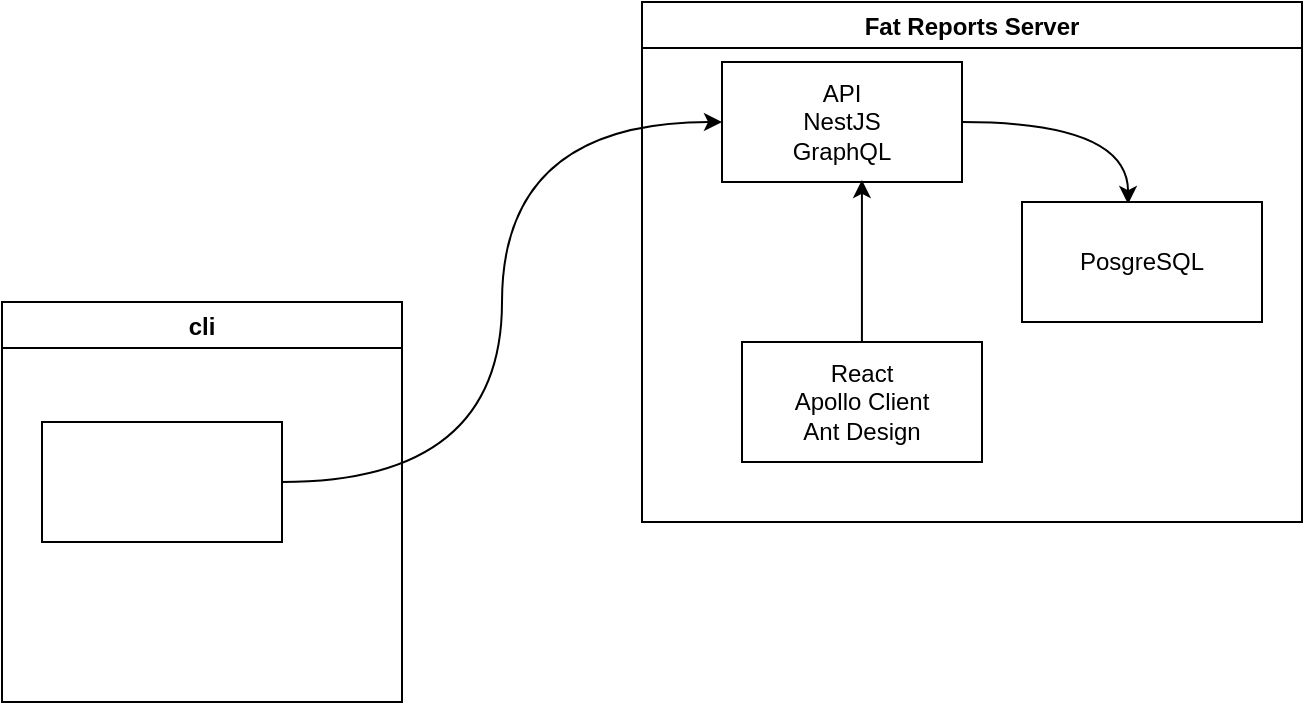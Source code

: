 <mxfile version="13.6.5" pages="2">
    <diagram id="w-jc0UcXMxLVUEvGDTiF" name="Page-1">
        <mxGraphModel dx="1066" dy="804" grid="1" gridSize="10" guides="1" tooltips="1" connect="1" arrows="1" fold="1" page="1" pageScale="1" pageWidth="827" pageHeight="1169" math="0" shadow="0">
            <root>
                <mxCell id="0"/>
                <mxCell id="1" parent="0"/>
                <mxCell id="2" value="Fat Reports Server" style="swimlane;" vertex="1" parent="1">
                    <mxGeometry x="350" y="160" width="330" height="260" as="geometry"/>
                </mxCell>
                <mxCell id="10" style="edgeStyle=orthogonalEdgeStyle;curved=1;rounded=0;orthogonalLoop=1;jettySize=auto;html=1;entryX=0.442;entryY=0.017;entryDx=0;entryDy=0;entryPerimeter=0;" edge="1" parent="2" source="3" target="9">
                    <mxGeometry relative="1" as="geometry"/>
                </mxCell>
                <mxCell id="3" value="API&lt;br&gt;NestJS&lt;br&gt;GraphQL" style="rounded=0;whiteSpace=wrap;html=1;" vertex="1" parent="2">
                    <mxGeometry x="40" y="30" width="120" height="60" as="geometry"/>
                </mxCell>
                <mxCell id="8" style="edgeStyle=orthogonalEdgeStyle;curved=1;rounded=0;orthogonalLoop=1;jettySize=auto;html=1;entryX=0.583;entryY=0.983;entryDx=0;entryDy=0;entryPerimeter=0;" edge="1" parent="2" source="7" target="3">
                    <mxGeometry relative="1" as="geometry"/>
                </mxCell>
                <mxCell id="7" value="React&lt;br&gt;Apollo Client&lt;br&gt;Ant Design" style="rounded=0;whiteSpace=wrap;html=1;" vertex="1" parent="2">
                    <mxGeometry x="50" y="170" width="120" height="60" as="geometry"/>
                </mxCell>
                <mxCell id="9" value="PosgreSQL" style="rounded=0;whiteSpace=wrap;html=1;" vertex="1" parent="2">
                    <mxGeometry x="190" y="100" width="120" height="60" as="geometry"/>
                </mxCell>
                <mxCell id="4" value="cli" style="swimlane;" vertex="1" parent="1">
                    <mxGeometry x="30" y="310" width="200" height="200" as="geometry"/>
                </mxCell>
                <mxCell id="5" value="" style="rounded=0;whiteSpace=wrap;html=1;" vertex="1" parent="4">
                    <mxGeometry x="20" y="60" width="120" height="60" as="geometry"/>
                </mxCell>
                <mxCell id="6" style="edgeStyle=orthogonalEdgeStyle;rounded=0;orthogonalLoop=1;jettySize=auto;html=1;entryX=0;entryY=0.5;entryDx=0;entryDy=0;curved=1;" edge="1" parent="1" source="5" target="3">
                    <mxGeometry relative="1" as="geometry"/>
                </mxCell>
            </root>
        </mxGraphModel>
    </diagram>
    <diagram id="SOs4di-bVKUFtLnmZ9ic" name="Page-2">
        <mxGraphModel dx="1715" dy="670" grid="1" gridSize="10" guides="1" tooltips="1" connect="1" arrows="1" fold="1" page="1" pageScale="1" pageWidth="827" pageHeight="1169" math="0" shadow="0">
            <root>
                <mxCell id="ukcQqXjkY2D-aGrSu4eJ-0"/>
                <mxCell id="ukcQqXjkY2D-aGrSu4eJ-1" parent="ukcQqXjkY2D-aGrSu4eJ-0"/>
                <mxCell id="ukcQqXjkY2D-aGrSu4eJ-58" style="edgeStyle=orthogonalEdgeStyle;curved=1;rounded=0;orthogonalLoop=1;jettySize=auto;html=1;exitX=0.5;exitY=1;exitDx=0;exitDy=0;" edge="1" parent="ukcQqXjkY2D-aGrSu4eJ-1" source="ukcQqXjkY2D-aGrSu4eJ-15" target="ukcQqXjkY2D-aGrSu4eJ-28">
                    <mxGeometry relative="1" as="geometry"/>
                </mxCell>
                <mxCell id="ukcQqXjkY2D-aGrSu4eJ-15" value="TestScript" style="shape=table;startSize=30;container=1;collapsible=1;childLayout=tableLayout;fixedRows=1;rowLines=0;fontStyle=1;align=center;resizeLast=1;" vertex="1" parent="ukcQqXjkY2D-aGrSu4eJ-1">
                    <mxGeometry x="90" y="270" width="180" height="160" as="geometry"/>
                </mxCell>
                <mxCell id="ukcQqXjkY2D-aGrSu4eJ-16" value="" style="shape=partialRectangle;collapsible=0;dropTarget=0;pointerEvents=0;fillColor=none;top=0;left=0;bottom=1;right=0;points=[[0,0.5],[1,0.5]];portConstraint=eastwest;" vertex="1" parent="ukcQqXjkY2D-aGrSu4eJ-15">
                    <mxGeometry y="30" width="180" height="30" as="geometry"/>
                </mxCell>
                <mxCell id="ukcQqXjkY2D-aGrSu4eJ-17" value="PK" style="shape=partialRectangle;connectable=0;fillColor=none;top=0;left=0;bottom=0;right=0;fontStyle=1;overflow=hidden;" vertex="1" parent="ukcQqXjkY2D-aGrSu4eJ-16">
                    <mxGeometry width="30" height="30" as="geometry"/>
                </mxCell>
                <mxCell id="ukcQqXjkY2D-aGrSu4eJ-18" value="id" style="shape=partialRectangle;connectable=0;fillColor=none;top=0;left=0;bottom=0;right=0;align=left;spacingLeft=6;fontStyle=5;overflow=hidden;" vertex="1" parent="ukcQqXjkY2D-aGrSu4eJ-16">
                    <mxGeometry x="30" width="150" height="30" as="geometry"/>
                </mxCell>
                <mxCell id="ukcQqXjkY2D-aGrSu4eJ-19" value="" style="shape=partialRectangle;collapsible=0;dropTarget=0;pointerEvents=0;fillColor=none;top=0;left=0;bottom=0;right=0;points=[[0,0.5],[1,0.5]];portConstraint=eastwest;" vertex="1" parent="ukcQqXjkY2D-aGrSu4eJ-15">
                    <mxGeometry y="60" width="180" height="30" as="geometry"/>
                </mxCell>
                <mxCell id="ukcQqXjkY2D-aGrSu4eJ-20" value="" style="shape=partialRectangle;connectable=0;fillColor=none;top=0;left=0;bottom=0;right=0;editable=1;overflow=hidden;" vertex="1" parent="ukcQqXjkY2D-aGrSu4eJ-19">
                    <mxGeometry width="30" height="30" as="geometry"/>
                </mxCell>
                <mxCell id="ukcQqXjkY2D-aGrSu4eJ-21" value="test_suite_id" style="shape=partialRectangle;connectable=0;fillColor=none;top=0;left=0;bottom=0;right=0;align=left;spacingLeft=6;overflow=hidden;" vertex="1" parent="ukcQqXjkY2D-aGrSu4eJ-19">
                    <mxGeometry x="30" width="150" height="30" as="geometry"/>
                </mxCell>
                <mxCell id="ukcQqXjkY2D-aGrSu4eJ-22" value="" style="shape=partialRectangle;collapsible=0;dropTarget=0;pointerEvents=0;fillColor=none;top=0;left=0;bottom=0;right=0;points=[[0,0.5],[1,0.5]];portConstraint=eastwest;" vertex="1" parent="ukcQqXjkY2D-aGrSu4eJ-15">
                    <mxGeometry y="90" width="180" height="30" as="geometry"/>
                </mxCell>
                <mxCell id="ukcQqXjkY2D-aGrSu4eJ-23" value="" style="shape=partialRectangle;connectable=0;fillColor=none;top=0;left=0;bottom=0;right=0;editable=1;overflow=hidden;" vertex="1" parent="ukcQqXjkY2D-aGrSu4eJ-22">
                    <mxGeometry width="30" height="30" as="geometry"/>
                </mxCell>
                <mxCell id="ukcQqXjkY2D-aGrSu4eJ-24" value="name" style="shape=partialRectangle;connectable=0;fillColor=none;top=0;left=0;bottom=0;right=0;align=left;spacingLeft=6;overflow=hidden;" vertex="1" parent="ukcQqXjkY2D-aGrSu4eJ-22">
                    <mxGeometry x="30" width="150" height="30" as="geometry"/>
                </mxCell>
                <mxCell id="ukcQqXjkY2D-aGrSu4eJ-25" value="" style="shape=partialRectangle;collapsible=0;dropTarget=0;pointerEvents=0;fillColor=none;top=0;left=0;bottom=0;right=0;points=[[0,0.5],[1,0.5]];portConstraint=eastwest;" vertex="1" parent="ukcQqXjkY2D-aGrSu4eJ-15">
                    <mxGeometry y="120" width="180" height="30" as="geometry"/>
                </mxCell>
                <mxCell id="ukcQqXjkY2D-aGrSu4eJ-26" value="" style="shape=partialRectangle;connectable=0;fillColor=none;top=0;left=0;bottom=0;right=0;editable=1;overflow=hidden;" vertex="1" parent="ukcQqXjkY2D-aGrSu4eJ-25">
                    <mxGeometry width="30" height="30" as="geometry"/>
                </mxCell>
                <mxCell id="ukcQqXjkY2D-aGrSu4eJ-27" value="category" style="shape=partialRectangle;connectable=0;fillColor=none;top=0;left=0;bottom=0;right=0;align=left;spacingLeft=6;overflow=hidden;" vertex="1" parent="ukcQqXjkY2D-aGrSu4eJ-25">
                    <mxGeometry x="30" width="150" height="30" as="geometry"/>
                </mxCell>
                <mxCell id="ukcQqXjkY2D-aGrSu4eJ-28" value="TestRun" style="shape=table;startSize=30;container=1;collapsible=1;childLayout=tableLayout;fixedRows=1;rowLines=0;fontStyle=1;align=center;resizeLast=1;" vertex="1" parent="ukcQqXjkY2D-aGrSu4eJ-1">
                    <mxGeometry x="80" y="505" width="180" height="220" as="geometry"/>
                </mxCell>
                <mxCell id="ukcQqXjkY2D-aGrSu4eJ-29" value="" style="shape=partialRectangle;collapsible=0;dropTarget=0;pointerEvents=0;fillColor=none;top=0;left=0;bottom=1;right=0;points=[[0,0.5],[1,0.5]];portConstraint=eastwest;" vertex="1" parent="ukcQqXjkY2D-aGrSu4eJ-28">
                    <mxGeometry y="30" width="180" height="30" as="geometry"/>
                </mxCell>
                <mxCell id="ukcQqXjkY2D-aGrSu4eJ-30" value="PK" style="shape=partialRectangle;connectable=0;fillColor=none;top=0;left=0;bottom=0;right=0;fontStyle=1;overflow=hidden;" vertex="1" parent="ukcQqXjkY2D-aGrSu4eJ-29">
                    <mxGeometry width="30" height="30" as="geometry"/>
                </mxCell>
                <mxCell id="ukcQqXjkY2D-aGrSu4eJ-31" value="id" style="shape=partialRectangle;connectable=0;fillColor=none;top=0;left=0;bottom=0;right=0;align=left;spacingLeft=6;fontStyle=5;overflow=hidden;" vertex="1" parent="ukcQqXjkY2D-aGrSu4eJ-29">
                    <mxGeometry x="30" width="150" height="30" as="geometry"/>
                </mxCell>
                <mxCell id="ukcQqXjkY2D-aGrSu4eJ-76" style="shape=partialRectangle;collapsible=0;dropTarget=0;pointerEvents=0;fillColor=none;top=0;left=0;bottom=0;right=0;points=[[0,0.5],[1,0.5]];portConstraint=eastwest;" vertex="1" parent="ukcQqXjkY2D-aGrSu4eJ-28">
                    <mxGeometry y="60" width="180" height="30" as="geometry"/>
                </mxCell>
                <mxCell id="ukcQqXjkY2D-aGrSu4eJ-77" style="shape=partialRectangle;connectable=0;fillColor=none;top=0;left=0;bottom=0;right=0;editable=1;overflow=hidden;" vertex="1" parent="ukcQqXjkY2D-aGrSu4eJ-76">
                    <mxGeometry width="30" height="30" as="geometry"/>
                </mxCell>
                <mxCell id="ukcQqXjkY2D-aGrSu4eJ-78" value="test_script_id: number" style="shape=partialRectangle;connectable=0;fillColor=none;top=0;left=0;bottom=0;right=0;align=left;spacingLeft=6;overflow=hidden;" vertex="1" parent="ukcQqXjkY2D-aGrSu4eJ-76">
                    <mxGeometry x="30" width="150" height="30" as="geometry"/>
                </mxCell>
                <mxCell id="ukcQqXjkY2D-aGrSu4eJ-73" style="shape=partialRectangle;collapsible=0;dropTarget=0;pointerEvents=0;fillColor=none;top=0;left=0;bottom=0;right=0;points=[[0,0.5],[1,0.5]];portConstraint=eastwest;" vertex="1" parent="ukcQqXjkY2D-aGrSu4eJ-28">
                    <mxGeometry y="90" width="180" height="30" as="geometry"/>
                </mxCell>
                <mxCell id="ukcQqXjkY2D-aGrSu4eJ-74" style="shape=partialRectangle;connectable=0;fillColor=none;top=0;left=0;bottom=0;right=0;editable=1;overflow=hidden;" vertex="1" parent="ukcQqXjkY2D-aGrSu4eJ-73">
                    <mxGeometry width="30" height="30" as="geometry"/>
                </mxCell>
                <mxCell id="ukcQqXjkY2D-aGrSu4eJ-75" value="run_session_id: number" style="shape=partialRectangle;connectable=0;fillColor=none;top=0;left=0;bottom=0;right=0;align=left;spacingLeft=6;overflow=hidden;" vertex="1" parent="ukcQqXjkY2D-aGrSu4eJ-73">
                    <mxGeometry x="30" width="150" height="30" as="geometry"/>
                </mxCell>
                <mxCell id="ukcQqXjkY2D-aGrSu4eJ-32" value="" style="shape=partialRectangle;collapsible=0;dropTarget=0;pointerEvents=0;fillColor=none;top=0;left=0;bottom=0;right=0;points=[[0,0.5],[1,0.5]];portConstraint=eastwest;" vertex="1" parent="ukcQqXjkY2D-aGrSu4eJ-28">
                    <mxGeometry y="120" width="180" height="30" as="geometry"/>
                </mxCell>
                <mxCell id="ukcQqXjkY2D-aGrSu4eJ-33" value="" style="shape=partialRectangle;connectable=0;fillColor=none;top=0;left=0;bottom=0;right=0;editable=1;overflow=hidden;" vertex="1" parent="ukcQqXjkY2D-aGrSu4eJ-32">
                    <mxGeometry width="30" height="30" as="geometry"/>
                </mxCell>
                <mxCell id="ukcQqXjkY2D-aGrSu4eJ-34" value="logs: string" style="shape=partialRectangle;connectable=0;fillColor=none;top=0;left=0;bottom=0;right=0;align=left;spacingLeft=6;overflow=hidden;" vertex="1" parent="ukcQqXjkY2D-aGrSu4eJ-32">
                    <mxGeometry x="30" width="150" height="30" as="geometry"/>
                </mxCell>
                <mxCell id="ukcQqXjkY2D-aGrSu4eJ-35" value="" style="shape=partialRectangle;collapsible=0;dropTarget=0;pointerEvents=0;fillColor=none;top=0;left=0;bottom=0;right=0;points=[[0,0.5],[1,0.5]];portConstraint=eastwest;" vertex="1" parent="ukcQqXjkY2D-aGrSu4eJ-28">
                    <mxGeometry y="150" width="180" height="30" as="geometry"/>
                </mxCell>
                <mxCell id="ukcQqXjkY2D-aGrSu4eJ-36" value="" style="shape=partialRectangle;connectable=0;fillColor=none;top=0;left=0;bottom=0;right=0;editable=1;overflow=hidden;" vertex="1" parent="ukcQqXjkY2D-aGrSu4eJ-35">
                    <mxGeometry width="30" height="30" as="geometry"/>
                </mxCell>
                <mxCell id="ukcQqXjkY2D-aGrSu4eJ-37" value="duration: number" style="shape=partialRectangle;connectable=0;fillColor=none;top=0;left=0;bottom=0;right=0;align=left;spacingLeft=6;overflow=hidden;" vertex="1" parent="ukcQqXjkY2D-aGrSu4eJ-35">
                    <mxGeometry x="30" width="150" height="30" as="geometry"/>
                </mxCell>
                <mxCell id="ukcQqXjkY2D-aGrSu4eJ-38" value="" style="shape=partialRectangle;collapsible=0;dropTarget=0;pointerEvents=0;fillColor=none;top=0;left=0;bottom=0;right=0;points=[[0,0.5],[1,0.5]];portConstraint=eastwest;" vertex="1" parent="ukcQqXjkY2D-aGrSu4eJ-28">
                    <mxGeometry y="180" width="180" height="30" as="geometry"/>
                </mxCell>
                <mxCell id="ukcQqXjkY2D-aGrSu4eJ-39" value="" style="shape=partialRectangle;connectable=0;fillColor=none;top=0;left=0;bottom=0;right=0;editable=1;overflow=hidden;" vertex="1" parent="ukcQqXjkY2D-aGrSu4eJ-38">
                    <mxGeometry width="30" height="30" as="geometry"/>
                </mxCell>
                <mxCell id="ukcQqXjkY2D-aGrSu4eJ-40" value="result: ResultType" style="shape=partialRectangle;connectable=0;fillColor=none;top=0;left=0;bottom=0;right=0;align=left;spacingLeft=6;overflow=hidden;" vertex="1" parent="ukcQqXjkY2D-aGrSu4eJ-38">
                    <mxGeometry x="30" width="150" height="30" as="geometry"/>
                </mxCell>
                <mxCell id="ukcQqXjkY2D-aGrSu4eJ-59" style="edgeStyle=orthogonalEdgeStyle;curved=1;rounded=0;orthogonalLoop=1;jettySize=auto;html=1;" edge="1" parent="ukcQqXjkY2D-aGrSu4eJ-1" source="ukcQqXjkY2D-aGrSu4eJ-41" target="ukcQqXjkY2D-aGrSu4eJ-32">
                    <mxGeometry relative="1" as="geometry"/>
                </mxCell>
                <mxCell id="ukcQqXjkY2D-aGrSu4eJ-41" value="RunSession" style="shape=table;startSize=30;container=1;collapsible=1;childLayout=tableLayout;fixedRows=1;rowLines=0;fontStyle=1;align=center;resizeLast=1;" vertex="1" parent="ukcQqXjkY2D-aGrSu4eJ-1">
                    <mxGeometry x="380" y="420" width="180" height="160" as="geometry"/>
                </mxCell>
                <mxCell id="ukcQqXjkY2D-aGrSu4eJ-42" value="" style="shape=partialRectangle;collapsible=0;dropTarget=0;pointerEvents=0;fillColor=none;top=0;left=0;bottom=1;right=0;points=[[0,0.5],[1,0.5]];portConstraint=eastwest;" vertex="1" parent="ukcQqXjkY2D-aGrSu4eJ-41">
                    <mxGeometry y="30" width="180" height="30" as="geometry"/>
                </mxCell>
                <mxCell id="ukcQqXjkY2D-aGrSu4eJ-43" value="PK" style="shape=partialRectangle;connectable=0;fillColor=none;top=0;left=0;bottom=0;right=0;fontStyle=1;overflow=hidden;" vertex="1" parent="ukcQqXjkY2D-aGrSu4eJ-42">
                    <mxGeometry width="30" height="30" as="geometry"/>
                </mxCell>
                <mxCell id="ukcQqXjkY2D-aGrSu4eJ-44" value="id" style="shape=partialRectangle;connectable=0;fillColor=none;top=0;left=0;bottom=0;right=0;align=left;spacingLeft=6;fontStyle=5;overflow=hidden;" vertex="1" parent="ukcQqXjkY2D-aGrSu4eJ-42">
                    <mxGeometry x="30" width="150" height="30" as="geometry"/>
                </mxCell>
                <mxCell id="ukcQqXjkY2D-aGrSu4eJ-45" value="" style="shape=partialRectangle;collapsible=0;dropTarget=0;pointerEvents=0;fillColor=none;top=0;left=0;bottom=0;right=0;points=[[0,0.5],[1,0.5]];portConstraint=eastwest;" vertex="1" parent="ukcQqXjkY2D-aGrSu4eJ-41">
                    <mxGeometry y="60" width="180" height="30" as="geometry"/>
                </mxCell>
                <mxCell id="ukcQqXjkY2D-aGrSu4eJ-46" value="" style="shape=partialRectangle;connectable=0;fillColor=none;top=0;left=0;bottom=0;right=0;editable=1;overflow=hidden;" vertex="1" parent="ukcQqXjkY2D-aGrSu4eJ-45">
                    <mxGeometry width="30" height="30" as="geometry"/>
                </mxCell>
                <mxCell id="ukcQqXjkY2D-aGrSu4eJ-47" value="Row 1" style="shape=partialRectangle;connectable=0;fillColor=none;top=0;left=0;bottom=0;right=0;align=left;spacingLeft=6;overflow=hidden;" vertex="1" parent="ukcQqXjkY2D-aGrSu4eJ-45">
                    <mxGeometry x="30" width="150" height="30" as="geometry"/>
                </mxCell>
                <mxCell id="ukcQqXjkY2D-aGrSu4eJ-48" value="" style="shape=partialRectangle;collapsible=0;dropTarget=0;pointerEvents=0;fillColor=none;top=0;left=0;bottom=0;right=0;points=[[0,0.5],[1,0.5]];portConstraint=eastwest;" vertex="1" parent="ukcQqXjkY2D-aGrSu4eJ-41">
                    <mxGeometry y="90" width="180" height="30" as="geometry"/>
                </mxCell>
                <mxCell id="ukcQqXjkY2D-aGrSu4eJ-49" value="" style="shape=partialRectangle;connectable=0;fillColor=none;top=0;left=0;bottom=0;right=0;editable=1;overflow=hidden;" vertex="1" parent="ukcQqXjkY2D-aGrSu4eJ-48">
                    <mxGeometry width="30" height="30" as="geometry"/>
                </mxCell>
                <mxCell id="ukcQqXjkY2D-aGrSu4eJ-50" value="Row 2" style="shape=partialRectangle;connectable=0;fillColor=none;top=0;left=0;bottom=0;right=0;align=left;spacingLeft=6;overflow=hidden;" vertex="1" parent="ukcQqXjkY2D-aGrSu4eJ-48">
                    <mxGeometry x="30" width="150" height="30" as="geometry"/>
                </mxCell>
                <mxCell id="ukcQqXjkY2D-aGrSu4eJ-51" value="" style="shape=partialRectangle;collapsible=0;dropTarget=0;pointerEvents=0;fillColor=none;top=0;left=0;bottom=0;right=0;points=[[0,0.5],[1,0.5]];portConstraint=eastwest;" vertex="1" parent="ukcQqXjkY2D-aGrSu4eJ-41">
                    <mxGeometry y="120" width="180" height="30" as="geometry"/>
                </mxCell>
                <mxCell id="ukcQqXjkY2D-aGrSu4eJ-52" value="" style="shape=partialRectangle;connectable=0;fillColor=none;top=0;left=0;bottom=0;right=0;editable=1;overflow=hidden;" vertex="1" parent="ukcQqXjkY2D-aGrSu4eJ-51">
                    <mxGeometry width="30" height="30" as="geometry"/>
                </mxCell>
                <mxCell id="ukcQqXjkY2D-aGrSu4eJ-53" value="Row 3" style="shape=partialRectangle;connectable=0;fillColor=none;top=0;left=0;bottom=0;right=0;align=left;spacingLeft=6;overflow=hidden;" vertex="1" parent="ukcQqXjkY2D-aGrSu4eJ-51">
                    <mxGeometry x="30" width="150" height="30" as="geometry"/>
                </mxCell>
                <mxCell id="ukcQqXjkY2D-aGrSu4eJ-57" style="edgeStyle=orthogonalEdgeStyle;curved=1;rounded=0;orthogonalLoop=1;jettySize=auto;html=1;" edge="1" parent="ukcQqXjkY2D-aGrSu4eJ-1" source="ukcQqXjkY2D-aGrSu4eJ-6" target="ukcQqXjkY2D-aGrSu4eJ-15">
                    <mxGeometry relative="1" as="geometry"/>
                </mxCell>
                <mxCell id="ukcQqXjkY2D-aGrSu4eJ-2" value="TestSuite" style="shape=table;startSize=30;container=1;collapsible=1;childLayout=tableLayout;fixedRows=1;rowLines=0;fontStyle=1;align=center;resizeLast=1;" vertex="1" parent="ukcQqXjkY2D-aGrSu4eJ-1">
                    <mxGeometry x="340" y="110" width="180" height="160" as="geometry"/>
                </mxCell>
                <mxCell id="ukcQqXjkY2D-aGrSu4eJ-3" value="" style="shape=partialRectangle;collapsible=0;dropTarget=0;pointerEvents=0;fillColor=none;top=0;left=0;bottom=1;right=0;points=[[0,0.5],[1,0.5]];portConstraint=eastwest;" vertex="1" parent="ukcQqXjkY2D-aGrSu4eJ-2">
                    <mxGeometry y="30" width="180" height="30" as="geometry"/>
                </mxCell>
                <mxCell id="ukcQqXjkY2D-aGrSu4eJ-4" value="PK" style="shape=partialRectangle;connectable=0;fillColor=none;top=0;left=0;bottom=0;right=0;fontStyle=1;overflow=hidden;" vertex="1" parent="ukcQqXjkY2D-aGrSu4eJ-3">
                    <mxGeometry width="30" height="30" as="geometry"/>
                </mxCell>
                <mxCell id="ukcQqXjkY2D-aGrSu4eJ-5" value="id" style="shape=partialRectangle;connectable=0;fillColor=none;top=0;left=0;bottom=0;right=0;align=left;spacingLeft=6;fontStyle=5;overflow=hidden;" vertex="1" parent="ukcQqXjkY2D-aGrSu4eJ-3">
                    <mxGeometry x="30" width="150" height="30" as="geometry"/>
                </mxCell>
                <mxCell id="ukcQqXjkY2D-aGrSu4eJ-6" value="" style="shape=partialRectangle;collapsible=0;dropTarget=0;pointerEvents=0;fillColor=none;top=0;left=0;bottom=0;right=0;points=[[0,0.5],[1,0.5]];portConstraint=eastwest;" vertex="1" parent="ukcQqXjkY2D-aGrSu4eJ-2">
                    <mxGeometry y="60" width="180" height="30" as="geometry"/>
                </mxCell>
                <mxCell id="ukcQqXjkY2D-aGrSu4eJ-7" value="" style="shape=partialRectangle;connectable=0;fillColor=none;top=0;left=0;bottom=0;right=0;editable=1;overflow=hidden;" vertex="1" parent="ukcQqXjkY2D-aGrSu4eJ-6">
                    <mxGeometry width="30" height="30" as="geometry"/>
                </mxCell>
                <mxCell id="ukcQqXjkY2D-aGrSu4eJ-8" value="id" style="shape=partialRectangle;connectable=0;fillColor=none;top=0;left=0;bottom=0;right=0;align=left;spacingLeft=6;overflow=hidden;" vertex="1" parent="ukcQqXjkY2D-aGrSu4eJ-6">
                    <mxGeometry x="30" width="150" height="30" as="geometry"/>
                </mxCell>
                <mxCell id="ukcQqXjkY2D-aGrSu4eJ-9" value="" style="shape=partialRectangle;collapsible=0;dropTarget=0;pointerEvents=0;fillColor=none;top=0;left=0;bottom=0;right=0;points=[[0,0.5],[1,0.5]];portConstraint=eastwest;" vertex="1" parent="ukcQqXjkY2D-aGrSu4eJ-2">
                    <mxGeometry y="90" width="180" height="30" as="geometry"/>
                </mxCell>
                <mxCell id="ukcQqXjkY2D-aGrSu4eJ-10" value="" style="shape=partialRectangle;connectable=0;fillColor=none;top=0;left=0;bottom=0;right=0;editable=1;overflow=hidden;" vertex="1" parent="ukcQqXjkY2D-aGrSu4eJ-9">
                    <mxGeometry width="30" height="30" as="geometry"/>
                </mxCell>
                <mxCell id="ukcQqXjkY2D-aGrSu4eJ-11" value="name" style="shape=partialRectangle;connectable=0;fillColor=none;top=0;left=0;bottom=0;right=0;align=left;spacingLeft=6;overflow=hidden;" vertex="1" parent="ukcQqXjkY2D-aGrSu4eJ-9">
                    <mxGeometry x="30" width="150" height="30" as="geometry"/>
                </mxCell>
                <mxCell id="ukcQqXjkY2D-aGrSu4eJ-12" value="" style="shape=partialRectangle;collapsible=0;dropTarget=0;pointerEvents=0;fillColor=none;top=0;left=0;bottom=0;right=0;points=[[0,0.5],[1,0.5]];portConstraint=eastwest;" vertex="1" parent="ukcQqXjkY2D-aGrSu4eJ-2">
                    <mxGeometry y="120" width="180" height="30" as="geometry"/>
                </mxCell>
                <mxCell id="ukcQqXjkY2D-aGrSu4eJ-13" value="" style="shape=partialRectangle;connectable=0;fillColor=none;top=0;left=0;bottom=0;right=0;editable=1;overflow=hidden;" vertex="1" parent="ukcQqXjkY2D-aGrSu4eJ-12">
                    <mxGeometry width="30" height="30" as="geometry"/>
                </mxCell>
                <mxCell id="ukcQqXjkY2D-aGrSu4eJ-14" value="" style="shape=partialRectangle;connectable=0;fillColor=none;top=0;left=0;bottom=0;right=0;align=left;spacingLeft=6;overflow=hidden;" vertex="1" parent="ukcQqXjkY2D-aGrSu4eJ-12">
                    <mxGeometry x="30" width="150" height="30" as="geometry"/>
                </mxCell>
                <mxCell id="ukcQqXjkY2D-aGrSu4eJ-92" style="edgeStyle=orthogonalEdgeStyle;curved=1;rounded=0;orthogonalLoop=1;jettySize=auto;html=1;entryX=1.014;entryY=0.25;entryDx=0;entryDy=0;entryPerimeter=0;" edge="1" parent="ukcQqXjkY2D-aGrSu4eJ-1" source="ukcQqXjkY2D-aGrSu4eJ-22" target="ukcQqXjkY2D-aGrSu4eJ-86">
                    <mxGeometry relative="1" as="geometry"/>
                </mxCell>
                <mxCell id="ukcQqXjkY2D-aGrSu4eJ-79" value="TestScriptLabel" style="shape=table;startSize=30;container=1;collapsible=1;childLayout=tableLayout;fixedRows=1;rowLines=0;fontStyle=1;align=center;resizeLast=1;" vertex="1" parent="ukcQqXjkY2D-aGrSu4eJ-1">
                    <mxGeometry x="-170" y="280" width="180" height="160" as="geometry"/>
                </mxCell>
                <mxCell id="ukcQqXjkY2D-aGrSu4eJ-80" value="" style="shape=partialRectangle;collapsible=0;dropTarget=0;pointerEvents=0;fillColor=none;top=0;left=0;bottom=1;right=0;points=[[0,0.5],[1,0.5]];portConstraint=eastwest;" vertex="1" parent="ukcQqXjkY2D-aGrSu4eJ-79">
                    <mxGeometry y="30" width="180" height="30" as="geometry"/>
                </mxCell>
                <mxCell id="ukcQqXjkY2D-aGrSu4eJ-81" value="PK" style="shape=partialRectangle;connectable=0;fillColor=none;top=0;left=0;bottom=0;right=0;fontStyle=1;overflow=hidden;" vertex="1" parent="ukcQqXjkY2D-aGrSu4eJ-80">
                    <mxGeometry width="30" height="30" as="geometry"/>
                </mxCell>
                <mxCell id="ukcQqXjkY2D-aGrSu4eJ-82" value="id" style="shape=partialRectangle;connectable=0;fillColor=none;top=0;left=0;bottom=0;right=0;align=left;spacingLeft=6;fontStyle=5;overflow=hidden;" vertex="1" parent="ukcQqXjkY2D-aGrSu4eJ-80">
                    <mxGeometry x="30" width="150" height="30" as="geometry"/>
                </mxCell>
                <mxCell id="ukcQqXjkY2D-aGrSu4eJ-83" value="" style="shape=partialRectangle;collapsible=0;dropTarget=0;pointerEvents=0;fillColor=none;top=0;left=0;bottom=0;right=0;points=[[0,0.5],[1,0.5]];portConstraint=eastwest;" vertex="1" parent="ukcQqXjkY2D-aGrSu4eJ-79">
                    <mxGeometry y="60" width="180" height="30" as="geometry"/>
                </mxCell>
                <mxCell id="ukcQqXjkY2D-aGrSu4eJ-84" value="" style="shape=partialRectangle;connectable=0;fillColor=none;top=0;left=0;bottom=0;right=0;editable=1;overflow=hidden;" vertex="1" parent="ukcQqXjkY2D-aGrSu4eJ-83">
                    <mxGeometry width="30" height="30" as="geometry"/>
                </mxCell>
                <mxCell id="ukcQqXjkY2D-aGrSu4eJ-85" value="test_script_id" style="shape=partialRectangle;connectable=0;fillColor=none;top=0;left=0;bottom=0;right=0;align=left;spacingLeft=6;overflow=hidden;" vertex="1" parent="ukcQqXjkY2D-aGrSu4eJ-83">
                    <mxGeometry x="30" width="150" height="30" as="geometry"/>
                </mxCell>
                <mxCell id="ukcQqXjkY2D-aGrSu4eJ-86" value="" style="shape=partialRectangle;collapsible=0;dropTarget=0;pointerEvents=0;fillColor=none;top=0;left=0;bottom=0;right=0;points=[[0,0.5],[1,0.5]];portConstraint=eastwest;" vertex="1" parent="ukcQqXjkY2D-aGrSu4eJ-79">
                    <mxGeometry y="90" width="180" height="30" as="geometry"/>
                </mxCell>
                <mxCell id="ukcQqXjkY2D-aGrSu4eJ-87" value="" style="shape=partialRectangle;connectable=0;fillColor=none;top=0;left=0;bottom=0;right=0;editable=1;overflow=hidden;" vertex="1" parent="ukcQqXjkY2D-aGrSu4eJ-86">
                    <mxGeometry width="30" height="30" as="geometry"/>
                </mxCell>
                <mxCell id="ukcQqXjkY2D-aGrSu4eJ-88" value="name" style="shape=partialRectangle;connectable=0;fillColor=none;top=0;left=0;bottom=0;right=0;align=left;spacingLeft=6;overflow=hidden;" vertex="1" parent="ukcQqXjkY2D-aGrSu4eJ-86">
                    <mxGeometry x="30" width="150" height="30" as="geometry"/>
                </mxCell>
                <mxCell id="ukcQqXjkY2D-aGrSu4eJ-89" value="" style="shape=partialRectangle;collapsible=0;dropTarget=0;pointerEvents=0;fillColor=none;top=0;left=0;bottom=0;right=0;points=[[0,0.5],[1,0.5]];portConstraint=eastwest;" vertex="1" parent="ukcQqXjkY2D-aGrSu4eJ-79">
                    <mxGeometry y="120" width="180" height="30" as="geometry"/>
                </mxCell>
                <mxCell id="ukcQqXjkY2D-aGrSu4eJ-90" value="" style="shape=partialRectangle;connectable=0;fillColor=none;top=0;left=0;bottom=0;right=0;editable=1;overflow=hidden;" vertex="1" parent="ukcQqXjkY2D-aGrSu4eJ-89">
                    <mxGeometry width="30" height="30" as="geometry"/>
                </mxCell>
                <mxCell id="ukcQqXjkY2D-aGrSu4eJ-91" value="" style="shape=partialRectangle;connectable=0;fillColor=none;top=0;left=0;bottom=0;right=0;align=left;spacingLeft=6;overflow=hidden;" vertex="1" parent="ukcQqXjkY2D-aGrSu4eJ-89">
                    <mxGeometry x="30" width="150" height="30" as="geometry"/>
                </mxCell>
            </root>
        </mxGraphModel>
    </diagram>
</mxfile>